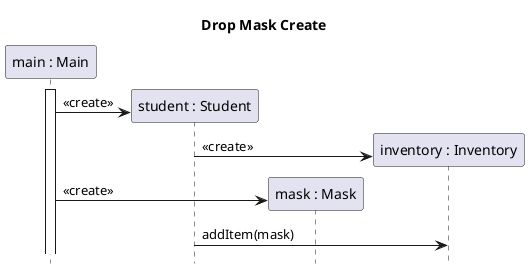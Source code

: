 @startuml student_slide_create

title Drop Mask Create
hide footbox

participant "main : Main" as main
participant "student : Student" as stu
participant "mask : Mask" as mask
participant "inventory : Inventory" as inv

main++
create stu
main-> stu  : <<create>>
create inv
stu -> inv : <<create>>
create mask
main -> mask : <<create>>
stu -> inv : addItem(mask)


@enduml
